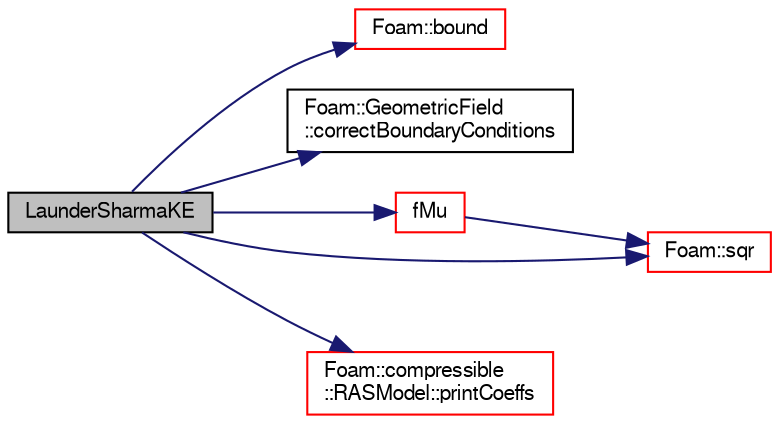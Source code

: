 digraph "LaunderSharmaKE"
{
  bgcolor="transparent";
  edge [fontname="FreeSans",fontsize="10",labelfontname="FreeSans",labelfontsize="10"];
  node [fontname="FreeSans",fontsize="10",shape=record];
  rankdir="LR";
  Node0 [label="LaunderSharmaKE",height=0.2,width=0.4,color="black", fillcolor="grey75", style="filled", fontcolor="black"];
  Node0 -> Node1 [color="midnightblue",fontsize="10",style="solid",fontname="FreeSans"];
  Node1 [label="Foam::bound",height=0.2,width=0.4,color="red",URL="$a21124.html#a334b2a2d0ce7997d360f7a018174a077",tooltip="Bound the given scalar field if it has gone unbounded. "];
  Node0 -> Node308 [color="midnightblue",fontsize="10",style="solid",fontname="FreeSans"];
  Node308 [label="Foam::GeometricField\l::correctBoundaryConditions",height=0.2,width=0.4,color="black",URL="$a22434.html#acaf6878ef900e593c4b20812f1b567d6",tooltip="Correct boundary field. "];
  Node0 -> Node315 [color="midnightblue",fontsize="10",style="solid",fontname="FreeSans"];
  Node315 [label="fMu",height=0.2,width=0.4,color="red",URL="$a30750.html#aedc45d75cb3b8ce73e8a20aa7cbe2a33"];
  Node315 -> Node317 [color="midnightblue",fontsize="10",style="solid",fontname="FreeSans"];
  Node317 [label="Foam::sqr",height=0.2,width=0.4,color="red",URL="$a21124.html#a277dc11c581d53826ab5090b08f3b17b"];
  Node0 -> Node320 [color="midnightblue",fontsize="10",style="solid",fontname="FreeSans"];
  Node320 [label="Foam::compressible\l::RASModel::printCoeffs",height=0.2,width=0.4,color="red",URL="$a30758.html#a772219fa2839ff14534c54f38f8d5ce5",tooltip="Print model coefficients. "];
  Node0 -> Node317 [color="midnightblue",fontsize="10",style="solid",fontname="FreeSans"];
}
